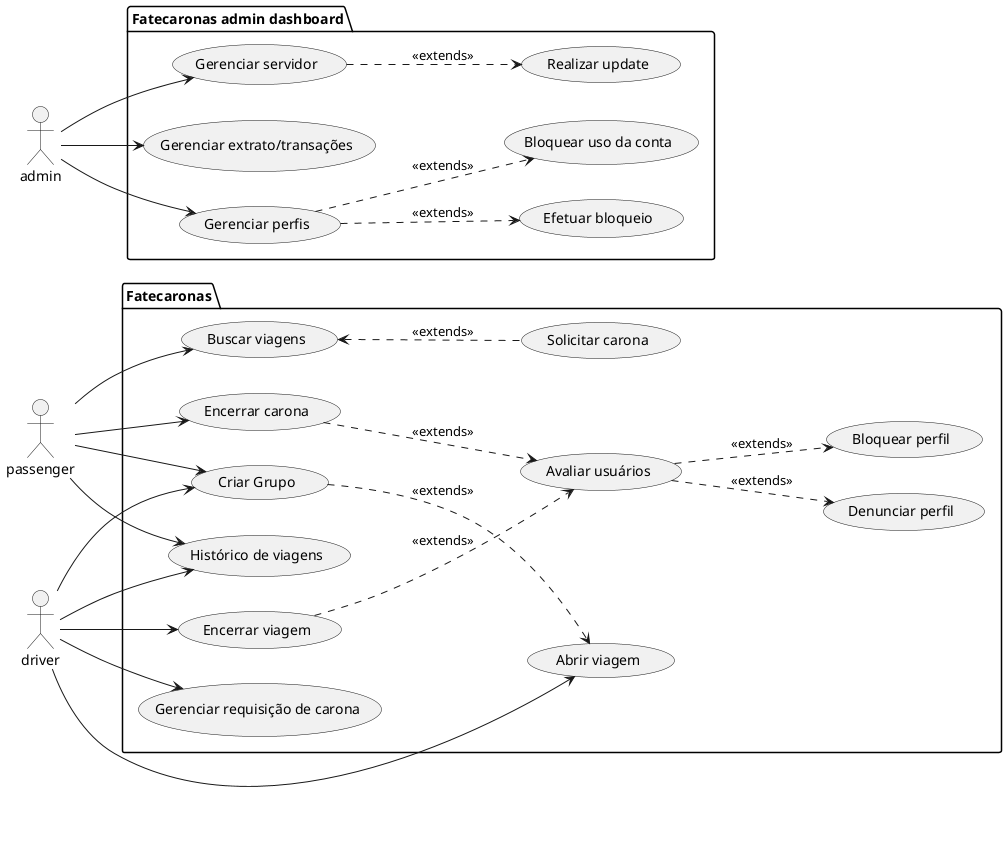 @startuml Fatecaronas
left to right direction

' Actors
actor passenger as p
actor driver as d
actor admin as a

package "Fatecaronas" {
    ' Usecases
    usecase "Buscar viagens" as UC1
    usecase "Solicitar carona" as UC2
    usecase "Encerrar carona" as UC3
    usecase "Histórico de viagens" as UC5
    usecase "Avaliar usuários" as UC6
    usecase "Abrir viagem" as UC7
    usecase "Gerenciar requisição de carona" as UC8
    usecase "Encerrar viagem" as UC9
    usecase "Denunciar perfil" as UC10
    usecase "Bloquear perfil" as UC11
    usecase "Criar Grupo" as UC18
}
 
package "Fatecaronas admin dashboard" {
    usecase "Gerenciar servidor" as UC12
    usecase "Gerenciar extrato/transações" as UC13
    usecase "Gerenciar perfis" as UC14
    usecase "Efetuar bloqueio" as UC15
    usecase "Bloquear uso da conta" as UC16
    usecase "Realizar update" as UC17
}

' Relations
p --> UC1
p --> UC3
p --> UC5
p --> UC18
UC1 <.. UC2: <<extends>>
UC3 ..> UC6: <<extends>>
UC9 ..> UC6: <<extends>>
UC6 ..> UC10: <<extends>>
UC6 ..> UC11: <<extends>>
d --> UC7
d --> UC8
d --> UC9
d --> UC5
d --> UC18
a --> UC12
a --> UC13
a --> UC14
UC12 ..> UC17: <<extends>>
UC14 ..> UC15: <<extends>>
UC14 ..> UC16: <<extends>>
UC18 ..> UC7: <<extends>> 

@enduml
